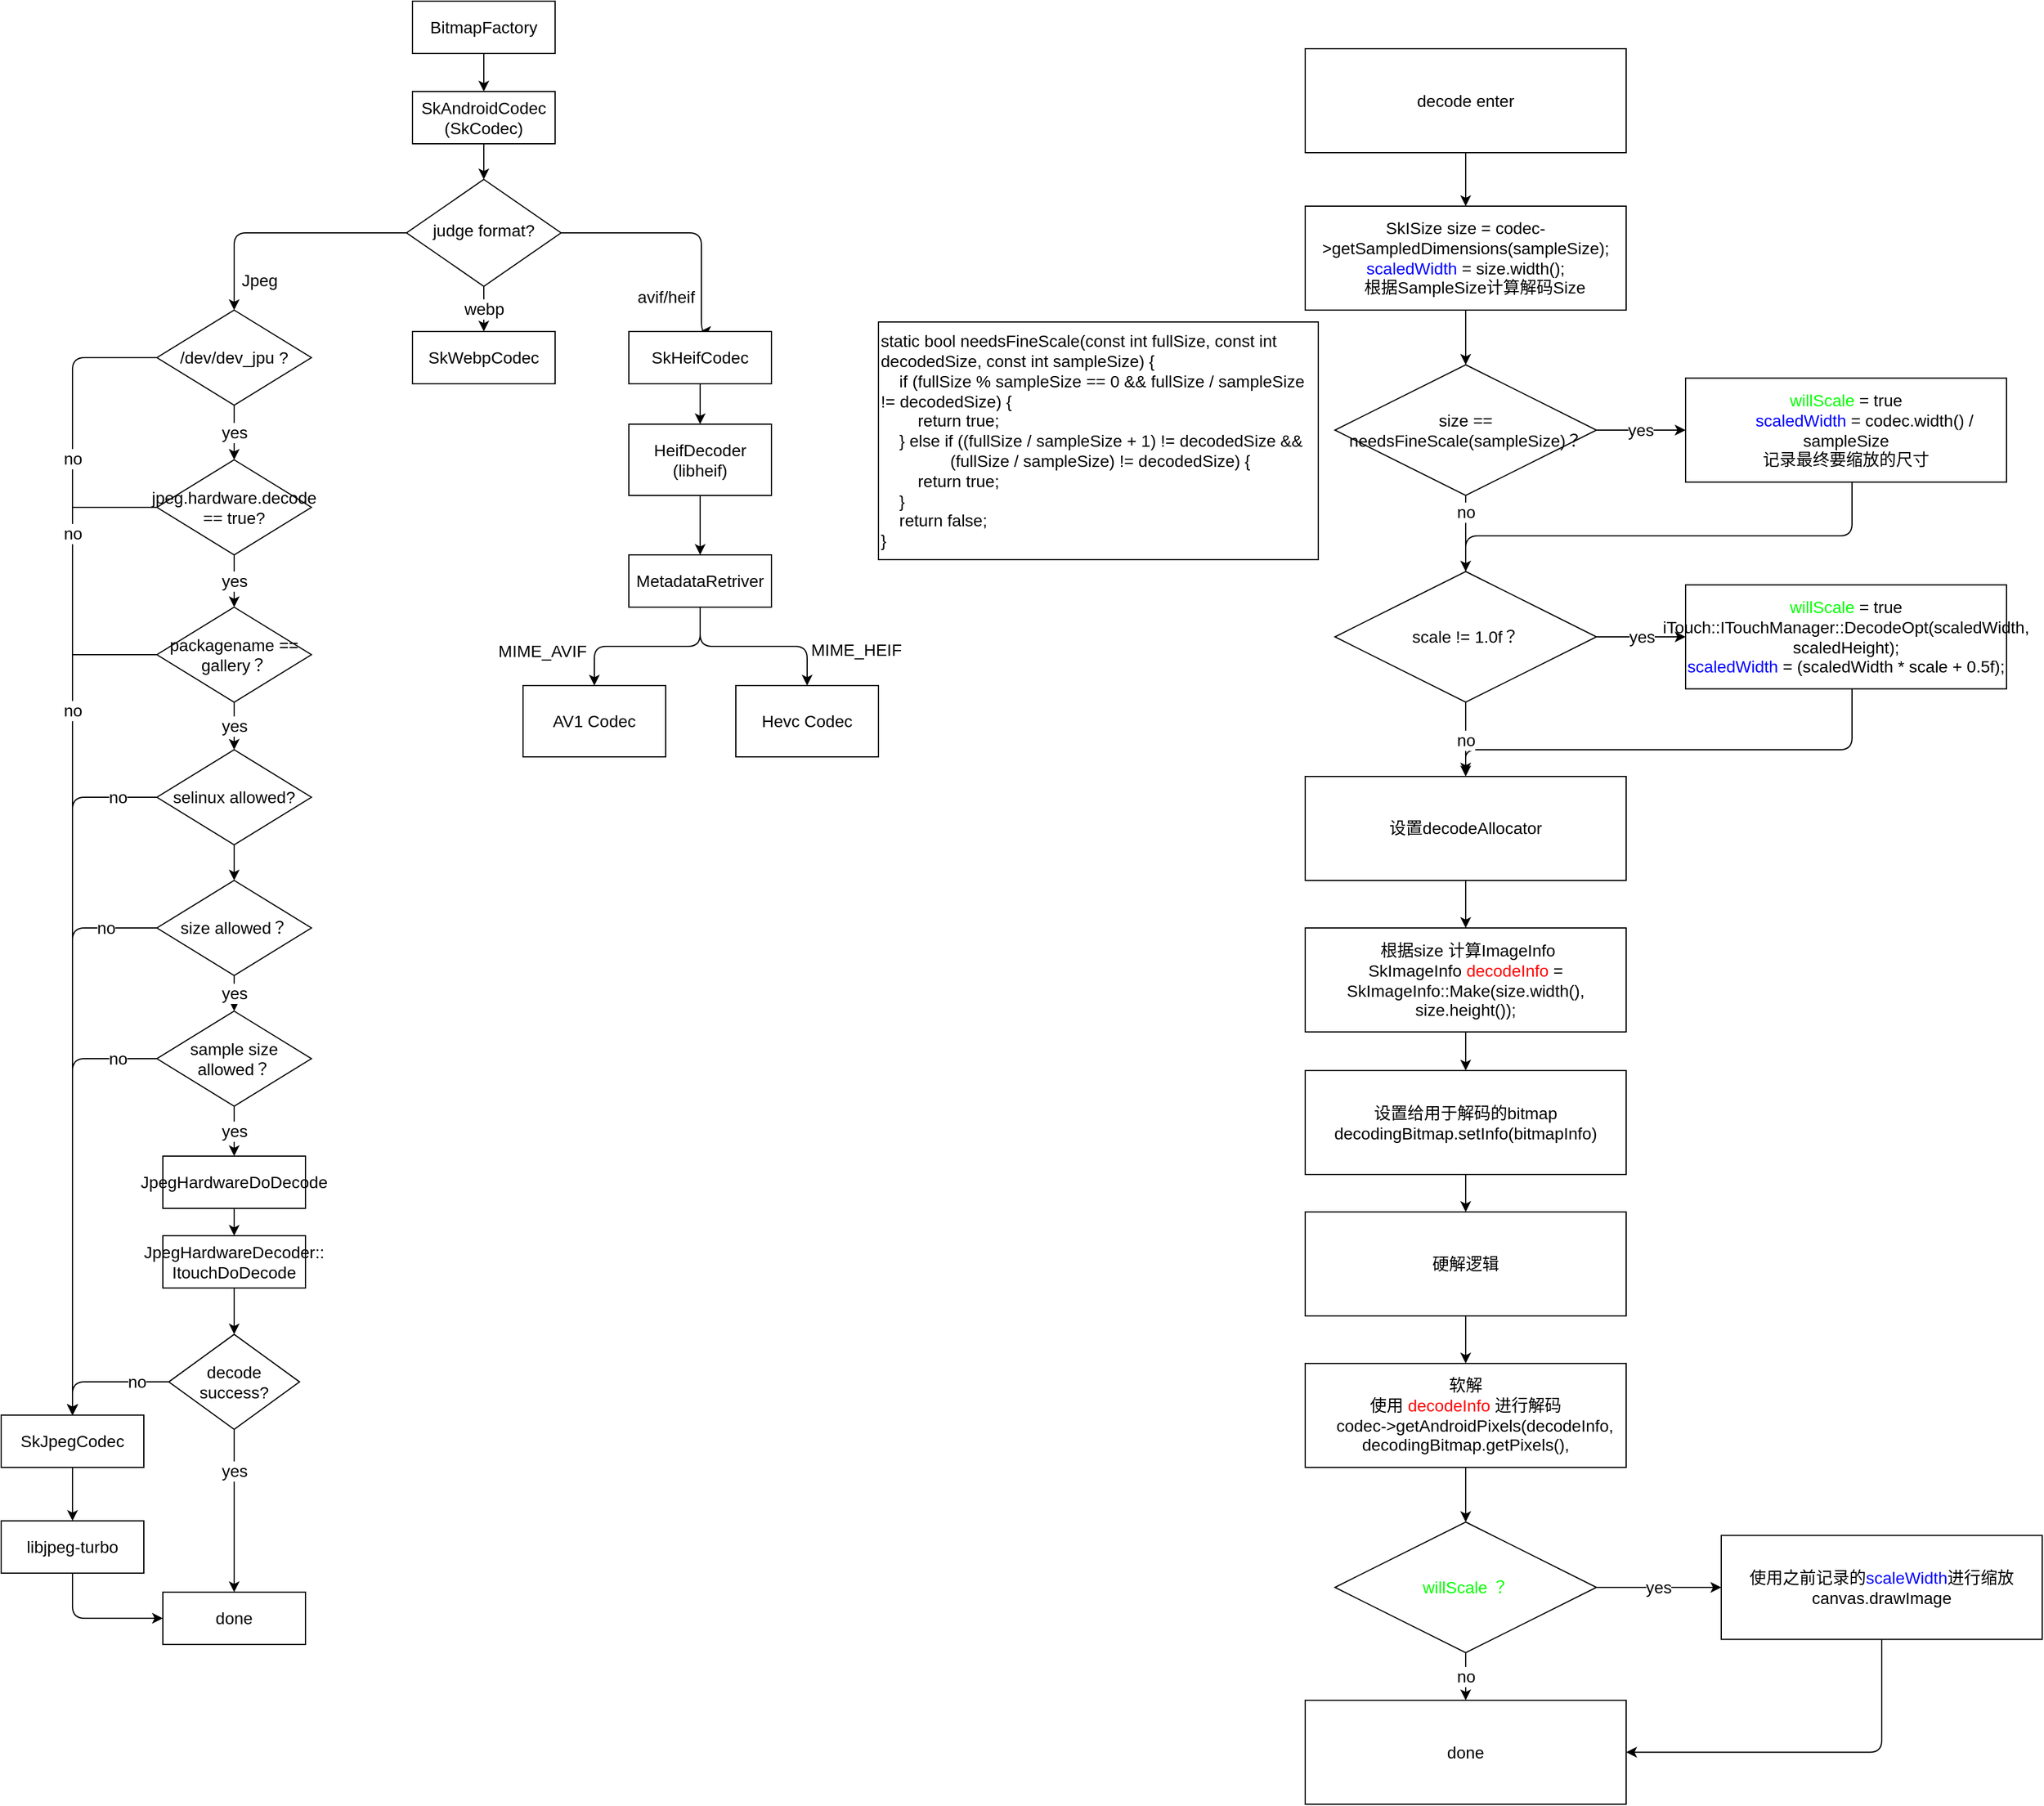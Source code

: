 <mxfile version="17.3.0" type="github" pages="3">
  <diagram id="500orS-XTbBu4sYQltuu" name="skia">
    <mxGraphModel dx="868" dy="484" grid="1" gridSize="10" guides="1" tooltips="1" connect="1" arrows="1" fold="1" page="1" pageScale="1" pageWidth="827" pageHeight="1169" math="0" shadow="0">
      <root>
        <mxCell id="0" />
        <mxCell id="1" parent="0" />
        <mxCell id="MJ2qZwMiihnjcdFoMeks-1" style="edgeStyle=orthogonalEdgeStyle;rounded=0;orthogonalLoop=1;jettySize=auto;html=1;entryX=0.5;entryY=0;entryDx=0;entryDy=0;fontSize=14;" parent="1" source="MJ2qZwMiihnjcdFoMeks-2" target="MJ2qZwMiihnjcdFoMeks-8" edge="1">
          <mxGeometry relative="1" as="geometry" />
        </mxCell>
        <mxCell id="MJ2qZwMiihnjcdFoMeks-2" value="SkAndroidCodec&lt;br&gt;(SkCodec)" style="rounded=0;whiteSpace=wrap;html=1;fontSize=14;glass=0;strokeWidth=1;shadow=0;" parent="1" vertex="1">
          <mxGeometry x="358" y="126" width="120" height="44" as="geometry" />
        </mxCell>
        <mxCell id="MJ2qZwMiihnjcdFoMeks-5" style="edgeStyle=orthogonalEdgeStyle;curved=0;rounded=1;sketch=0;orthogonalLoop=1;jettySize=auto;html=1;fontSize=14;" parent="1" source="MJ2qZwMiihnjcdFoMeks-8" target="MJ2qZwMiihnjcdFoMeks-15" edge="1">
          <mxGeometry relative="1" as="geometry" />
        </mxCell>
        <mxCell id="MJ2qZwMiihnjcdFoMeks-6" value="Jpeg" style="edgeLabel;html=1;align=center;verticalAlign=middle;resizable=0;points=[];fontSize=14;" parent="MJ2qZwMiihnjcdFoMeks-5" vertex="1" connectable="0">
          <mxGeometry x="-0.12" y="2" relative="1" as="geometry">
            <mxPoint x="-32" y="38" as="offset" />
          </mxGeometry>
        </mxCell>
        <mxCell id="MJ2qZwMiihnjcdFoMeks-7" value="webp" style="edgeStyle=orthogonalEdgeStyle;curved=0;rounded=1;sketch=0;orthogonalLoop=1;jettySize=auto;html=1;fontSize=14;" parent="1" source="MJ2qZwMiihnjcdFoMeks-8" target="MJ2qZwMiihnjcdFoMeks-11" edge="1">
          <mxGeometry relative="1" as="geometry" />
        </mxCell>
        <mxCell id="Aa1SYWjQIrs8PlUR-I1k-2" style="edgeStyle=orthogonalEdgeStyle;rounded=1;orthogonalLoop=1;jettySize=auto;html=1;fontSize=14;exitX=1;exitY=0.5;exitDx=0;exitDy=0;entryX=0.5;entryY=0;entryDx=0;entryDy=0;" parent="1" source="MJ2qZwMiihnjcdFoMeks-8" target="Aa1SYWjQIrs8PlUR-I1k-1" edge="1">
          <mxGeometry relative="1" as="geometry">
            <mxPoint x="463" y="236" as="sourcePoint" />
            <Array as="points">
              <mxPoint x="601" y="245" />
            </Array>
          </mxGeometry>
        </mxCell>
        <mxCell id="Aa1SYWjQIrs8PlUR-I1k-3" value="avif/heif" style="edgeLabel;html=1;align=center;verticalAlign=middle;resizable=0;points=[];fontSize=14;" parent="Aa1SYWjQIrs8PlUR-I1k-2" vertex="1" connectable="0">
          <mxGeometry x="0.306" y="-5" relative="1" as="geometry">
            <mxPoint x="-25" y="40" as="offset" />
          </mxGeometry>
        </mxCell>
        <mxCell id="MJ2qZwMiihnjcdFoMeks-8" value="judge format?" style="rhombus;whiteSpace=wrap;html=1;shadow=0;fontFamily=Helvetica;fontSize=14;align=center;strokeWidth=1;spacing=6;spacingTop=-4;rounded=0;" parent="1" vertex="1">
          <mxGeometry x="353" y="200" width="130" height="90" as="geometry" />
        </mxCell>
        <mxCell id="MJ2qZwMiihnjcdFoMeks-11" value="SkWebpCodec" style="rounded=0;whiteSpace=wrap;html=1;fontSize=14;glass=0;strokeWidth=1;shadow=0;" parent="1" vertex="1">
          <mxGeometry x="358" y="328" width="120" height="44" as="geometry" />
        </mxCell>
        <mxCell id="MJ2qZwMiihnjcdFoMeks-13" value="yes" style="edgeStyle=orthogonalEdgeStyle;curved=0;rounded=1;sketch=0;orthogonalLoop=1;jettySize=auto;html=1;fontSize=14;entryX=0.5;entryY=0;entryDx=0;entryDy=0;" parent="1" source="MJ2qZwMiihnjcdFoMeks-15" target="R-MHD2BmySgL1vxm9D8J-2" edge="1">
          <mxGeometry relative="1" as="geometry" />
        </mxCell>
        <mxCell id="MJ2qZwMiihnjcdFoMeks-14" value="no" style="edgeStyle=orthogonalEdgeStyle;rounded=1;orthogonalLoop=1;jettySize=auto;html=1;exitX=0;exitY=0.5;exitDx=0;exitDy=0;fontSize=14;" parent="1" source="MJ2qZwMiihnjcdFoMeks-15" target="MJ2qZwMiihnjcdFoMeks-23" edge="1">
          <mxGeometry x="-0.675" relative="1" as="geometry">
            <mxPoint as="offset" />
          </mxGeometry>
        </mxCell>
        <mxCell id="MJ2qZwMiihnjcdFoMeks-15" value="/dev/dev_jpu ?" style="rhombus;whiteSpace=wrap;html=1;rounded=0;sketch=0;fontSize=14;" parent="1" vertex="1">
          <mxGeometry x="143" y="310" width="130" height="80" as="geometry" />
        </mxCell>
        <mxCell id="MJ2qZwMiihnjcdFoMeks-16" value="yes" style="edgeStyle=orthogonalEdgeStyle;curved=0;rounded=1;sketch=0;orthogonalLoop=1;jettySize=auto;html=1;entryX=0.5;entryY=0;entryDx=0;entryDy=0;fontSize=14;startArrow=none;" parent="1" source="R-MHD2BmySgL1vxm9D8J-2" target="R-MHD2BmySgL1vxm9D8J-6" edge="1">
          <mxGeometry relative="1" as="geometry" />
        </mxCell>
        <mxCell id="R-MHD2BmySgL1vxm9D8J-11" style="edgeStyle=orthogonalEdgeStyle;rounded=0;orthogonalLoop=1;jettySize=auto;html=1;fontSize=14;" edge="1" parent="1" source="MJ2qZwMiihnjcdFoMeks-17" target="R-MHD2BmySgL1vxm9D8J-10">
          <mxGeometry relative="1" as="geometry" />
        </mxCell>
        <mxCell id="MJ2qZwMiihnjcdFoMeks-17" value="JpegHardwareDoDecode" style="rounded=0;whiteSpace=wrap;html=1;fontSize=14;glass=0;strokeWidth=1;shadow=0;" parent="1" vertex="1">
          <mxGeometry x="148" y="1022.04" width="120" height="44" as="geometry" />
        </mxCell>
        <mxCell id="MJ2qZwMiihnjcdFoMeks-18" value="no" style="edgeStyle=orthogonalEdgeStyle;curved=0;rounded=1;sketch=0;orthogonalLoop=1;jettySize=auto;html=1;entryX=0.5;entryY=0;entryDx=0;entryDy=0;fontSize=14;" parent="1" source="MJ2qZwMiihnjcdFoMeks-21" target="MJ2qZwMiihnjcdFoMeks-23" edge="1">
          <mxGeometry x="-0.492" relative="1" as="geometry">
            <mxPoint as="offset" />
          </mxGeometry>
        </mxCell>
        <mxCell id="MJ2qZwMiihnjcdFoMeks-19" style="edgeStyle=orthogonalEdgeStyle;curved=0;rounded=1;sketch=0;orthogonalLoop=1;jettySize=auto;html=1;entryX=0.5;entryY=0;entryDx=0;entryDy=0;fontSize=14;" parent="1" source="MJ2qZwMiihnjcdFoMeks-21" target="MJ2qZwMiihnjcdFoMeks-24" edge="1">
          <mxGeometry relative="1" as="geometry">
            <Array as="points">
              <mxPoint x="192" y="1232.04" />
              <mxPoint x="192" y="1232.04" />
            </Array>
          </mxGeometry>
        </mxCell>
        <mxCell id="MJ2qZwMiihnjcdFoMeks-20" value="yes" style="edgeLabel;html=1;align=center;verticalAlign=middle;resizable=0;points=[];fontSize=14;" parent="MJ2qZwMiihnjcdFoMeks-19" vertex="1" connectable="0">
          <mxGeometry x="-0.827" y="-1" relative="1" as="geometry">
            <mxPoint x="1" y="23" as="offset" />
          </mxGeometry>
        </mxCell>
        <mxCell id="MJ2qZwMiihnjcdFoMeks-21" value="decode success?" style="rhombus;whiteSpace=wrap;html=1;rounded=0;sketch=0;fontSize=14;" parent="1" vertex="1">
          <mxGeometry x="153" y="1172.04" width="110" height="80" as="geometry" />
        </mxCell>
        <mxCell id="MJ2qZwMiihnjcdFoMeks-22" style="edgeStyle=orthogonalEdgeStyle;rounded=1;orthogonalLoop=1;jettySize=auto;html=1;fontSize=14;exitX=0.5;exitY=1;exitDx=0;exitDy=0;" parent="1" source="MJ2qZwMiihnjcdFoMeks-23" target="R-MHD2BmySgL1vxm9D8J-13" edge="1">
          <mxGeometry relative="1" as="geometry" />
        </mxCell>
        <mxCell id="MJ2qZwMiihnjcdFoMeks-23" value="SkJpegCodec" style="rounded=0;whiteSpace=wrap;html=1;fontSize=14;glass=0;strokeWidth=1;shadow=0;" parent="1" vertex="1">
          <mxGeometry x="12" y="1240.04" width="120" height="44" as="geometry" />
        </mxCell>
        <mxCell id="MJ2qZwMiihnjcdFoMeks-24" value="done" style="rounded=0;whiteSpace=wrap;html=1;fontSize=14;glass=0;strokeWidth=1;shadow=0;" parent="1" vertex="1">
          <mxGeometry x="148" y="1389.04" width="120" height="44" as="geometry" />
        </mxCell>
        <mxCell id="PBzpi2QiT0-hBkKqJuno-2" style="edgeStyle=orthogonalEdgeStyle;rounded=0;orthogonalLoop=1;jettySize=auto;html=1;entryX=0.5;entryY=0;entryDx=0;entryDy=0;fontSize=14;" parent="1" source="PBzpi2QiT0-hBkKqJuno-1" target="MJ2qZwMiihnjcdFoMeks-2" edge="1">
          <mxGeometry relative="1" as="geometry" />
        </mxCell>
        <mxCell id="PBzpi2QiT0-hBkKqJuno-1" value="BitmapFactory" style="rounded=0;whiteSpace=wrap;html=1;fontSize=14;glass=0;strokeWidth=1;shadow=0;" parent="1" vertex="1">
          <mxGeometry x="358" y="50" width="120" height="44" as="geometry" />
        </mxCell>
        <mxCell id="I4JQez4P7GIW5LG1t6vE-2" value="" style="edgeStyle=orthogonalEdgeStyle;rounded=1;orthogonalLoop=1;jettySize=auto;html=1;fontSize=14;" parent="1" source="Aa1SYWjQIrs8PlUR-I1k-1" target="I4JQez4P7GIW5LG1t6vE-1" edge="1">
          <mxGeometry relative="1" as="geometry" />
        </mxCell>
        <mxCell id="Aa1SYWjQIrs8PlUR-I1k-1" value="SkHeifCodec" style="rounded=0;whiteSpace=wrap;html=1;fontSize=14;glass=0;strokeWidth=1;shadow=0;" parent="1" vertex="1">
          <mxGeometry x="540" y="328" width="120" height="44" as="geometry" />
        </mxCell>
        <mxCell id="I4JQez4P7GIW5LG1t6vE-4" value="" style="edgeStyle=orthogonalEdgeStyle;rounded=1;orthogonalLoop=1;jettySize=auto;html=1;fontSize=14;" parent="1" source="I4JQez4P7GIW5LG1t6vE-1" target="I4JQez4P7GIW5LG1t6vE-3" edge="1">
          <mxGeometry relative="1" as="geometry" />
        </mxCell>
        <mxCell id="I4JQez4P7GIW5LG1t6vE-1" value="HeifDecoder&lt;br&gt;(libheif)" style="whiteSpace=wrap;html=1;fontSize=14;rounded=0;glass=0;strokeWidth=1;shadow=0;" parent="1" vertex="1">
          <mxGeometry x="540" y="406" width="120" height="60" as="geometry" />
        </mxCell>
        <mxCell id="I4JQez4P7GIW5LG1t6vE-6" value="" style="edgeStyle=orthogonalEdgeStyle;rounded=1;orthogonalLoop=1;jettySize=auto;html=1;fontSize=14;" parent="1" source="I4JQez4P7GIW5LG1t6vE-3" target="I4JQez4P7GIW5LG1t6vE-5" edge="1">
          <mxGeometry relative="1" as="geometry" />
        </mxCell>
        <mxCell id="I4JQez4P7GIW5LG1t6vE-9" value="MIME_AVIF" style="edgeLabel;html=1;align=center;verticalAlign=middle;resizable=0;points=[];fontSize=14;" parent="I4JQez4P7GIW5LG1t6vE-6" vertex="1" connectable="0">
          <mxGeometry x="0.441" y="8" relative="1" as="geometry">
            <mxPoint x="-55" y="-4" as="offset" />
          </mxGeometry>
        </mxCell>
        <mxCell id="I4JQez4P7GIW5LG1t6vE-8" style="edgeStyle=orthogonalEdgeStyle;rounded=1;orthogonalLoop=1;jettySize=auto;html=1;fontSize=14;" parent="1" source="I4JQez4P7GIW5LG1t6vE-3" target="I4JQez4P7GIW5LG1t6vE-7" edge="1">
          <mxGeometry relative="1" as="geometry" />
        </mxCell>
        <mxCell id="I4JQez4P7GIW5LG1t6vE-10" value="MIME_HEIF" style="edgeLabel;html=1;align=center;verticalAlign=middle;resizable=0;points=[];fontSize=14;" parent="I4JQez4P7GIW5LG1t6vE-8" vertex="1" connectable="0">
          <mxGeometry x="0.369" y="-3" relative="1" as="geometry">
            <mxPoint x="57" as="offset" />
          </mxGeometry>
        </mxCell>
        <mxCell id="I4JQez4P7GIW5LG1t6vE-3" value="MetadataRetriver" style="whiteSpace=wrap;html=1;fontSize=14;rounded=0;glass=0;strokeWidth=1;shadow=0;" parent="1" vertex="1">
          <mxGeometry x="540" y="516" width="120" height="44" as="geometry" />
        </mxCell>
        <mxCell id="I4JQez4P7GIW5LG1t6vE-5" value="AV1 Codec" style="whiteSpace=wrap;html=1;fontSize=14;rounded=0;glass=0;strokeWidth=1;shadow=0;" parent="1" vertex="1">
          <mxGeometry x="451" y="626" width="120" height="60" as="geometry" />
        </mxCell>
        <mxCell id="I4JQez4P7GIW5LG1t6vE-7" value="Hevc Codec" style="whiteSpace=wrap;html=1;fontSize=14;rounded=0;glass=0;strokeWidth=1;shadow=0;" parent="1" vertex="1">
          <mxGeometry x="630" y="626" width="120" height="60" as="geometry" />
        </mxCell>
        <mxCell id="R-MHD2BmySgL1vxm9D8J-5" value="no" style="edgeStyle=orthogonalEdgeStyle;rounded=0;orthogonalLoop=1;jettySize=auto;html=1;entryX=0.5;entryY=0;entryDx=0;entryDy=0;exitX=0;exitY=0.5;exitDx=0;exitDy=0;fontSize=14;" edge="1" parent="1" source="R-MHD2BmySgL1vxm9D8J-2" target="MJ2qZwMiihnjcdFoMeks-23">
          <mxGeometry x="-0.777" relative="1" as="geometry">
            <Array as="points">
              <mxPoint x="72" y="476" />
            </Array>
            <mxPoint as="offset" />
          </mxGeometry>
        </mxCell>
        <mxCell id="R-MHD2BmySgL1vxm9D8J-2" value="jpeg.hardware.decode == true?" style="rhombus;whiteSpace=wrap;html=1;rounded=0;sketch=0;fontSize=14;" vertex="1" parent="1">
          <mxGeometry x="143" y="436" width="130" height="80" as="geometry" />
        </mxCell>
        <mxCell id="R-MHD2BmySgL1vxm9D8J-7" value="no" style="edgeStyle=orthogonalEdgeStyle;rounded=0;orthogonalLoop=1;jettySize=auto;html=1;fontSize=14;" edge="1" parent="1" source="R-MHD2BmySgL1vxm9D8J-6" target="MJ2qZwMiihnjcdFoMeks-23">
          <mxGeometry x="-0.67" relative="1" as="geometry">
            <mxPoint as="offset" />
          </mxGeometry>
        </mxCell>
        <mxCell id="R-MHD2BmySgL1vxm9D8J-8" value="yes" style="edgeStyle=orthogonalEdgeStyle;rounded=0;orthogonalLoop=1;jettySize=auto;html=1;fontSize=14;entryX=0.5;entryY=0;entryDx=0;entryDy=0;" edge="1" parent="1" source="R-MHD2BmySgL1vxm9D8J-6" target="R-MHD2BmySgL1vxm9D8J-15">
          <mxGeometry relative="1" as="geometry">
            <mxPoint x="208" y="700" as="targetPoint" />
          </mxGeometry>
        </mxCell>
        <mxCell id="R-MHD2BmySgL1vxm9D8J-6" value="packagename == gallery？" style="rhombus;whiteSpace=wrap;html=1;rounded=0;sketch=0;fontSize=14;" vertex="1" parent="1">
          <mxGeometry x="143" y="560" width="130" height="80" as="geometry" />
        </mxCell>
        <mxCell id="R-MHD2BmySgL1vxm9D8J-12" style="edgeStyle=orthogonalEdgeStyle;rounded=0;orthogonalLoop=1;jettySize=auto;html=1;fontSize=14;" edge="1" parent="1" source="R-MHD2BmySgL1vxm9D8J-10" target="MJ2qZwMiihnjcdFoMeks-21">
          <mxGeometry relative="1" as="geometry" />
        </mxCell>
        <mxCell id="R-MHD2BmySgL1vxm9D8J-10" value="JpegHardwareDecoder::&lt;br&gt;ItouchDoDecode" style="rounded=0;whiteSpace=wrap;html=1;fontSize=14;glass=0;strokeWidth=1;shadow=0;" vertex="1" parent="1">
          <mxGeometry x="148" y="1089.04" width="120" height="44" as="geometry" />
        </mxCell>
        <mxCell id="R-MHD2BmySgL1vxm9D8J-14" style="edgeStyle=orthogonalEdgeStyle;rounded=1;orthogonalLoop=1;jettySize=auto;html=1;entryX=0;entryY=0.5;entryDx=0;entryDy=0;fontSize=14;exitX=0.5;exitY=1;exitDx=0;exitDy=0;" edge="1" parent="1" source="R-MHD2BmySgL1vxm9D8J-13" target="MJ2qZwMiihnjcdFoMeks-24">
          <mxGeometry relative="1" as="geometry" />
        </mxCell>
        <mxCell id="R-MHD2BmySgL1vxm9D8J-13" value="libjpeg-turbo" style="rounded=0;whiteSpace=wrap;html=1;fontSize=14;glass=0;strokeWidth=1;shadow=0;" vertex="1" parent="1">
          <mxGeometry x="12" y="1329.04" width="120" height="44" as="geometry" />
        </mxCell>
        <mxCell id="R-MHD2BmySgL1vxm9D8J-17" value="yes" style="edgeStyle=orthogonalEdgeStyle;rounded=1;orthogonalLoop=1;jettySize=auto;html=1;entryX=0.5;entryY=0;entryDx=0;entryDy=0;fontSize=14;exitX=0.5;exitY=1;exitDx=0;exitDy=0;" edge="1" parent="1" source="R-MHD2BmySgL1vxm9D8J-21" target="MJ2qZwMiihnjcdFoMeks-17">
          <mxGeometry relative="1" as="geometry">
            <mxPoint x="207.941" y="990.004" as="sourcePoint" />
          </mxGeometry>
        </mxCell>
        <mxCell id="R-MHD2BmySgL1vxm9D8J-18" value="no" style="edgeStyle=orthogonalEdgeStyle;rounded=1;orthogonalLoop=1;jettySize=auto;html=1;fontSize=14;" edge="1" parent="1" source="R-MHD2BmySgL1vxm9D8J-15" target="MJ2qZwMiihnjcdFoMeks-23">
          <mxGeometry x="-0.888" relative="1" as="geometry">
            <mxPoint as="offset" />
          </mxGeometry>
        </mxCell>
        <mxCell id="R-MHD2BmySgL1vxm9D8J-20" style="edgeStyle=orthogonalEdgeStyle;rounded=1;orthogonalLoop=1;jettySize=auto;html=1;fontSize=14;" edge="1" parent="1" source="R-MHD2BmySgL1vxm9D8J-15" target="R-MHD2BmySgL1vxm9D8J-19">
          <mxGeometry relative="1" as="geometry" />
        </mxCell>
        <mxCell id="R-MHD2BmySgL1vxm9D8J-15" value="selinux allowed?" style="rhombus;whiteSpace=wrap;html=1;rounded=0;sketch=0;fontSize=14;" vertex="1" parent="1">
          <mxGeometry x="143" y="680" width="130" height="80" as="geometry" />
        </mxCell>
        <mxCell id="R-MHD2BmySgL1vxm9D8J-22" value="yes" style="edgeStyle=orthogonalEdgeStyle;rounded=1;orthogonalLoop=1;jettySize=auto;html=1;fontSize=14;" edge="1" parent="1" source="R-MHD2BmySgL1vxm9D8J-19" target="R-MHD2BmySgL1vxm9D8J-21">
          <mxGeometry relative="1" as="geometry" />
        </mxCell>
        <mxCell id="R-MHD2BmySgL1vxm9D8J-23" value="no" style="edgeStyle=orthogonalEdgeStyle;rounded=1;orthogonalLoop=1;jettySize=auto;html=1;entryX=0.5;entryY=0;entryDx=0;entryDy=0;fontSize=14;" edge="1" parent="1" source="R-MHD2BmySgL1vxm9D8J-19" target="MJ2qZwMiihnjcdFoMeks-23">
          <mxGeometry x="-0.821" relative="1" as="geometry">
            <mxPoint as="offset" />
          </mxGeometry>
        </mxCell>
        <mxCell id="R-MHD2BmySgL1vxm9D8J-19" value="size allowed？" style="rhombus;whiteSpace=wrap;html=1;rounded=0;sketch=0;fontSize=14;" vertex="1" parent="1">
          <mxGeometry x="143" y="790" width="130" height="80" as="geometry" />
        </mxCell>
        <mxCell id="R-MHD2BmySgL1vxm9D8J-24" value="no" style="edgeStyle=orthogonalEdgeStyle;rounded=1;orthogonalLoop=1;jettySize=auto;html=1;entryX=0.5;entryY=0;entryDx=0;entryDy=0;fontSize=14;" edge="1" parent="1" source="R-MHD2BmySgL1vxm9D8J-21" target="MJ2qZwMiihnjcdFoMeks-23">
          <mxGeometry x="-0.822" relative="1" as="geometry">
            <mxPoint as="offset" />
          </mxGeometry>
        </mxCell>
        <mxCell id="R-MHD2BmySgL1vxm9D8J-21" value="sample size allowed？" style="rhombus;whiteSpace=wrap;html=1;rounded=0;sketch=0;fontSize=14;" vertex="1" parent="1">
          <mxGeometry x="143" y="900" width="130" height="80" as="geometry" />
        </mxCell>
        <mxCell id="R-MHD2BmySgL1vxm9D8J-27" value="" style="edgeStyle=orthogonalEdgeStyle;rounded=1;orthogonalLoop=1;jettySize=auto;html=1;fontSize=14;entryX=0.5;entryY=0;entryDx=0;entryDy=0;" edge="1" parent="1" source="R-MHD2BmySgL1vxm9D8J-25" target="R-MHD2BmySgL1vxm9D8J-29">
          <mxGeometry relative="1" as="geometry">
            <mxPoint x="1244" y="383.75" as="targetPoint" />
          </mxGeometry>
        </mxCell>
        <mxCell id="R-MHD2BmySgL1vxm9D8J-25" value="SkISize size = codec-&amp;gt;getSampledDimensions(sampleSize);&lt;br&gt;&lt;font color=&quot;#0000ff&quot;&gt;scaledWidth &lt;/font&gt;= size.width();&lt;br&gt;&lt;div&gt;&amp;nbsp; &amp;nbsp; 根据SampleSize计算解码Size&lt;/div&gt;" style="whiteSpace=wrap;html=1;fontSize=14;rounded=0;glass=0;strokeWidth=1;shadow=0;" vertex="1" parent="1">
          <mxGeometry x="1109" y="222.5" width="270" height="87.5" as="geometry" />
        </mxCell>
        <mxCell id="R-MHD2BmySgL1vxm9D8J-33" style="edgeStyle=orthogonalEdgeStyle;rounded=1;orthogonalLoop=1;jettySize=auto;html=1;entryX=0.5;entryY=0;entryDx=0;entryDy=0;fontSize=14;" edge="1" parent="1" source="R-MHD2BmySgL1vxm9D8J-28" target="R-MHD2BmySgL1vxm9D8J-34">
          <mxGeometry relative="1" as="geometry">
            <Array as="points">
              <mxPoint x="1569" y="500" />
              <mxPoint x="1244" y="500" />
            </Array>
          </mxGeometry>
        </mxCell>
        <mxCell id="R-MHD2BmySgL1vxm9D8J-28" value="&lt;font color=&quot;#00ff00&quot;&gt;willScale&lt;/font&gt; = true&lt;br&gt;&lt;div&gt;&amp;nbsp; &amp;nbsp; &amp;nbsp; &amp;nbsp; &lt;font color=&quot;#0000ff&quot;&gt;scaledWidth&lt;/font&gt; = codec.width() / sampleSize&lt;/div&gt;&lt;div&gt;记录最终要缩放的尺寸&lt;/div&gt;" style="whiteSpace=wrap;html=1;fontSize=14;rounded=0;glass=0;strokeWidth=1;shadow=0;" vertex="1" parent="1">
          <mxGeometry x="1429" y="367.25" width="270" height="87.5" as="geometry" />
        </mxCell>
        <mxCell id="R-MHD2BmySgL1vxm9D8J-30" value="yes" style="edgeStyle=orthogonalEdgeStyle;rounded=1;orthogonalLoop=1;jettySize=auto;html=1;fontSize=14;" edge="1" parent="1" source="R-MHD2BmySgL1vxm9D8J-29" target="R-MHD2BmySgL1vxm9D8J-28">
          <mxGeometry relative="1" as="geometry" />
        </mxCell>
        <mxCell id="R-MHD2BmySgL1vxm9D8J-32" value="yes" style="edgeStyle=orthogonalEdgeStyle;rounded=1;orthogonalLoop=1;jettySize=auto;html=1;entryX=0;entryY=0.5;entryDx=0;entryDy=0;fontSize=14;startArrow=none;" edge="1" parent="1" source="R-MHD2BmySgL1vxm9D8J-34" target="R-MHD2BmySgL1vxm9D8J-31">
          <mxGeometry relative="1" as="geometry" />
        </mxCell>
        <mxCell id="R-MHD2BmySgL1vxm9D8J-29" value="size == needsFineScale(sampleSize)？" style="rhombus;whiteSpace=wrap;html=1;fontSize=14;" vertex="1" parent="1">
          <mxGeometry x="1134" y="356" width="220" height="110" as="geometry" />
        </mxCell>
        <mxCell id="R-MHD2BmySgL1vxm9D8J-38" style="edgeStyle=orthogonalEdgeStyle;rounded=1;orthogonalLoop=1;jettySize=auto;html=1;fontSize=14;" edge="1" parent="1" source="R-MHD2BmySgL1vxm9D8J-31">
          <mxGeometry relative="1" as="geometry">
            <mxPoint x="1244" y="700" as="targetPoint" />
            <Array as="points">
              <mxPoint x="1569" y="680" />
              <mxPoint x="1244" y="680" />
            </Array>
          </mxGeometry>
        </mxCell>
        <mxCell id="R-MHD2BmySgL1vxm9D8J-31" value="&lt;font color=&quot;#00ff00&quot;&gt;willScale&lt;/font&gt;&amp;nbsp;= true&lt;br&gt;iTouch::ITouchManager::DecodeOpt(scaledWidth, scaledHeight);&lt;br&gt;&lt;font color=&quot;#0000ff&quot;&gt;scaledWidth&lt;/font&gt; = (scaledWidth * scale + 0.5f);" style="whiteSpace=wrap;html=1;fontSize=14;rounded=0;glass=0;strokeWidth=1;shadow=0;" vertex="1" parent="1">
          <mxGeometry x="1429" y="541.25" width="270" height="87.5" as="geometry" />
        </mxCell>
        <mxCell id="R-MHD2BmySgL1vxm9D8J-37" value="no" style="edgeStyle=orthogonalEdgeStyle;rounded=1;orthogonalLoop=1;jettySize=auto;html=1;entryX=0.5;entryY=0;entryDx=0;entryDy=0;fontSize=14;" edge="1" parent="1" source="R-MHD2BmySgL1vxm9D8J-34" target="R-MHD2BmySgL1vxm9D8J-36">
          <mxGeometry relative="1" as="geometry" />
        </mxCell>
        <mxCell id="R-MHD2BmySgL1vxm9D8J-34" value="scale != 1.0f？" style="rhombus;whiteSpace=wrap;html=1;fontSize=14;" vertex="1" parent="1">
          <mxGeometry x="1134" y="530" width="220" height="110" as="geometry" />
        </mxCell>
        <mxCell id="R-MHD2BmySgL1vxm9D8J-35" value="no" style="edgeStyle=orthogonalEdgeStyle;rounded=1;orthogonalLoop=1;jettySize=auto;html=1;entryX=0.5;entryY=0;entryDx=0;entryDy=0;fontSize=14;endArrow=none;" edge="1" parent="1" source="R-MHD2BmySgL1vxm9D8J-29" target="R-MHD2BmySgL1vxm9D8J-34">
          <mxGeometry x="-0.562" relative="1" as="geometry">
            <mxPoint x="1244" y="466" as="sourcePoint" />
            <mxPoint x="1240" y="702.5" as="targetPoint" />
            <Array as="points">
              <mxPoint x="1244" y="480" />
              <mxPoint x="1244" y="480" />
            </Array>
            <mxPoint as="offset" />
          </mxGeometry>
        </mxCell>
        <mxCell id="R-MHD2BmySgL1vxm9D8J-41" style="edgeStyle=orthogonalEdgeStyle;rounded=1;orthogonalLoop=1;jettySize=auto;html=1;entryX=0.5;entryY=0;entryDx=0;entryDy=0;fontSize=14;" edge="1" parent="1" source="R-MHD2BmySgL1vxm9D8J-36" target="R-MHD2BmySgL1vxm9D8J-39">
          <mxGeometry relative="1" as="geometry" />
        </mxCell>
        <mxCell id="R-MHD2BmySgL1vxm9D8J-36" value="设置decodeAllocator" style="whiteSpace=wrap;html=1;fontSize=14;rounded=0;glass=0;strokeWidth=1;shadow=0;" vertex="1" parent="1">
          <mxGeometry x="1109" y="702.5" width="270" height="87.5" as="geometry" />
        </mxCell>
        <mxCell id="R-MHD2BmySgL1vxm9D8J-42" style="edgeStyle=orthogonalEdgeStyle;rounded=1;orthogonalLoop=1;jettySize=auto;html=1;fontSize=14;" edge="1" parent="1" source="R-MHD2BmySgL1vxm9D8J-39" target="R-MHD2BmySgL1vxm9D8J-40">
          <mxGeometry relative="1" as="geometry" />
        </mxCell>
        <mxCell id="R-MHD2BmySgL1vxm9D8J-39" value="&lt;div&gt;&amp;nbsp;根据size 计算ImageInfo&lt;/div&gt;&lt;div&gt;SkImageInfo &lt;font color=&quot;#ff0000&quot;&gt;decodeInfo &lt;/font&gt;= SkImageInfo::Make(size.width(), size.height()&lt;span&gt;);&lt;/span&gt;&lt;/div&gt;" style="whiteSpace=wrap;html=1;fontSize=14;rounded=0;glass=0;strokeWidth=1;shadow=0;" vertex="1" parent="1">
          <mxGeometry x="1109" y="830" width="270" height="87.5" as="geometry" />
        </mxCell>
        <mxCell id="R-MHD2BmySgL1vxm9D8J-44" style="edgeStyle=orthogonalEdgeStyle;rounded=1;orthogonalLoop=1;jettySize=auto;html=1;fontSize=14;" edge="1" parent="1" source="R-MHD2BmySgL1vxm9D8J-40" target="R-MHD2BmySgL1vxm9D8J-43">
          <mxGeometry relative="1" as="geometry" />
        </mxCell>
        <mxCell id="R-MHD2BmySgL1vxm9D8J-40" value="&lt;div&gt;设置给用于解码的bitmap&lt;/div&gt;&lt;div&gt;decodingBitmap.setInfo(bitmapInfo)&lt;br&gt;&lt;/div&gt;" style="whiteSpace=wrap;html=1;fontSize=14;rounded=0;glass=0;strokeWidth=1;shadow=0;" vertex="1" parent="1">
          <mxGeometry x="1109" y="950" width="270" height="87.5" as="geometry" />
        </mxCell>
        <mxCell id="R-MHD2BmySgL1vxm9D8J-46" style="edgeStyle=orthogonalEdgeStyle;rounded=1;orthogonalLoop=1;jettySize=auto;html=1;fontSize=14;" edge="1" parent="1" source="R-MHD2BmySgL1vxm9D8J-43" target="R-MHD2BmySgL1vxm9D8J-45">
          <mxGeometry relative="1" as="geometry" />
        </mxCell>
        <mxCell id="R-MHD2BmySgL1vxm9D8J-43" value="&lt;div&gt;硬解逻辑&lt;/div&gt;" style="whiteSpace=wrap;html=1;fontSize=14;rounded=0;glass=0;strokeWidth=1;shadow=0;" vertex="1" parent="1">
          <mxGeometry x="1109" y="1069.04" width="270" height="87.5" as="geometry" />
        </mxCell>
        <mxCell id="R-MHD2BmySgL1vxm9D8J-49" style="edgeStyle=orthogonalEdgeStyle;rounded=1;orthogonalLoop=1;jettySize=auto;html=1;fontSize=14;fontColor=#00FF00;" edge="1" parent="1" source="R-MHD2BmySgL1vxm9D8J-45" target="R-MHD2BmySgL1vxm9D8J-48">
          <mxGeometry relative="1" as="geometry" />
        </mxCell>
        <mxCell id="R-MHD2BmySgL1vxm9D8J-45" value="&lt;div&gt;软解&lt;/div&gt;&lt;div&gt;使用 &lt;font color=&quot;#ff0000&quot;&gt;decodeInfo &lt;/font&gt;进行解码&lt;/div&gt;&lt;div&gt;&lt;div&gt;&amp;nbsp; &amp;nbsp; codec-&amp;gt;getAndroidPixels(decodeInfo, decodingBitmap.getPixels(),&lt;/div&gt;&lt;/div&gt;" style="whiteSpace=wrap;html=1;fontSize=14;rounded=0;glass=0;strokeWidth=1;shadow=0;" vertex="1" parent="1">
          <mxGeometry x="1109" y="1196.54" width="270" height="87.5" as="geometry" />
        </mxCell>
        <mxCell id="R-MHD2BmySgL1vxm9D8J-53" style="edgeStyle=orthogonalEdgeStyle;rounded=1;orthogonalLoop=1;jettySize=auto;html=1;entryX=1;entryY=0.5;entryDx=0;entryDy=0;fontSize=14;fontColor=#000000;" edge="1" parent="1" source="R-MHD2BmySgL1vxm9D8J-47" target="R-MHD2BmySgL1vxm9D8J-51">
          <mxGeometry relative="1" as="geometry">
            <Array as="points">
              <mxPoint x="1594" y="1524" />
            </Array>
          </mxGeometry>
        </mxCell>
        <mxCell id="R-MHD2BmySgL1vxm9D8J-47" value="使用之前记录的&lt;font color=&quot;#0000ff&quot;&gt;scaleWidth&lt;/font&gt;进行缩放&lt;br&gt;canvas.drawImage" style="whiteSpace=wrap;html=1;fontSize=14;rounded=0;glass=0;strokeWidth=1;shadow=0;" vertex="1" parent="1">
          <mxGeometry x="1459" y="1341.25" width="270" height="87.5" as="geometry" />
        </mxCell>
        <mxCell id="R-MHD2BmySgL1vxm9D8J-50" value="yes" style="edgeStyle=orthogonalEdgeStyle;rounded=1;orthogonalLoop=1;jettySize=auto;html=1;fontSize=14;fontColor=#000000;" edge="1" parent="1" source="R-MHD2BmySgL1vxm9D8J-48" target="R-MHD2BmySgL1vxm9D8J-47">
          <mxGeometry relative="1" as="geometry" />
        </mxCell>
        <mxCell id="R-MHD2BmySgL1vxm9D8J-52" value="no" style="edgeStyle=orthogonalEdgeStyle;rounded=1;orthogonalLoop=1;jettySize=auto;html=1;entryX=0.5;entryY=0;entryDx=0;entryDy=0;fontSize=14;fontColor=#000000;" edge="1" parent="1" source="R-MHD2BmySgL1vxm9D8J-48" target="R-MHD2BmySgL1vxm9D8J-51">
          <mxGeometry relative="1" as="geometry" />
        </mxCell>
        <mxCell id="R-MHD2BmySgL1vxm9D8J-48" value="&lt;font color=&quot;#00ff00&quot;&gt;willScale ？&lt;/font&gt;" style="rhombus;whiteSpace=wrap;html=1;fontSize=14;" vertex="1" parent="1">
          <mxGeometry x="1134" y="1330" width="220" height="110" as="geometry" />
        </mxCell>
        <mxCell id="R-MHD2BmySgL1vxm9D8J-51" value="done" style="whiteSpace=wrap;html=1;fontSize=14;rounded=0;glass=0;strokeWidth=1;shadow=0;" vertex="1" parent="1">
          <mxGeometry x="1109" y="1480" width="270" height="87.5" as="geometry" />
        </mxCell>
        <mxCell id="R-MHD2BmySgL1vxm9D8J-55" style="edgeStyle=orthogonalEdgeStyle;rounded=1;orthogonalLoop=1;jettySize=auto;html=1;fontSize=14;fontColor=#000000;" edge="1" parent="1" source="R-MHD2BmySgL1vxm9D8J-54" target="R-MHD2BmySgL1vxm9D8J-25">
          <mxGeometry relative="1" as="geometry" />
        </mxCell>
        <mxCell id="R-MHD2BmySgL1vxm9D8J-54" value="decode enter" style="whiteSpace=wrap;html=1;fontSize=14;rounded=0;glass=0;strokeWidth=1;shadow=0;" vertex="1" parent="1">
          <mxGeometry x="1109" y="90" width="270" height="87.5" as="geometry" />
        </mxCell>
        <mxCell id="UaKKXYOaUqRYQ_CeCZ6T-1" value="&lt;div&gt;static bool needsFineScale(const int fullSize, const int decodedSize, const int sampleSize) {&lt;/div&gt;&lt;div&gt;&amp;nbsp; &amp;nbsp; if (fullSize % sampleSize == 0 &amp;amp;&amp;amp; fullSize / sampleSize != decodedSize) {&lt;/div&gt;&lt;div&gt;&amp;nbsp; &amp;nbsp; &amp;nbsp; &amp;nbsp; return true;&lt;/div&gt;&lt;div&gt;&amp;nbsp; &amp;nbsp; } else if ((fullSize / sampleSize + 1) != decodedSize &amp;amp;&amp;amp;&lt;/div&gt;&lt;div&gt;&amp;nbsp; &amp;nbsp; &amp;nbsp; &amp;nbsp; &amp;nbsp; &amp;nbsp; &amp;nbsp; &amp;nbsp;(fullSize / sampleSize) != decodedSize) {&lt;/div&gt;&lt;div&gt;&amp;nbsp; &amp;nbsp; &amp;nbsp; &amp;nbsp; return true;&lt;/div&gt;&lt;div&gt;&amp;nbsp; &amp;nbsp; }&lt;/div&gt;&lt;div&gt;&amp;nbsp; &amp;nbsp; return false;&lt;/div&gt;&lt;div&gt;}&lt;/div&gt;" style="whiteSpace=wrap;html=1;fontSize=14;rounded=0;glass=0;strokeWidth=1;shadow=0;align=left;" vertex="1" parent="1">
          <mxGeometry x="750" y="320" width="370" height="200" as="geometry" />
        </mxCell>
      </root>
    </mxGraphModel>
  </diagram>
  <diagram id="TrVGcVlIdTUBXknsnCSI" name="audio_resample">
    <mxGraphModel dx="868" dy="484" grid="1" gridSize="10" guides="1" tooltips="1" connect="1" arrows="1" fold="1" page="1" pageScale="1" pageWidth="827" pageHeight="1169" math="0" shadow="0">
      <root>
        <mxCell id="0" />
        <mxCell id="1" parent="0" />
        <mxCell id="lPMabNqez4jnaqoCPft8-7" value="Codec" style="rounded=0;whiteSpace=wrap;html=1;align=left;verticalAlign=top;fontSize=14;" parent="1" vertex="1">
          <mxGeometry x="78" y="830" width="675" height="110" as="geometry" />
        </mxCell>
        <mxCell id="lPMabNqez4jnaqoCPft8-2" value="HIFI" style="rounded=0;whiteSpace=wrap;html=1;align=left;verticalAlign=top;fontSize=14;" parent="1" vertex="1">
          <mxGeometry x="78" y="630" width="675" height="160" as="geometry" />
        </mxCell>
        <mxCell id="YdGlFqyfEmOTLMtge3Zq-1" value="Primary HAL" style="rounded=0;whiteSpace=wrap;html=1;align=left;verticalAlign=top;fontSize=14;" parent="1" vertex="1">
          <mxGeometry x="78" y="450" width="675" height="160" as="geometry" />
        </mxCell>
        <mxCell id="YdGlFqyfEmOTLMtge3Zq-2" value="AudioFlinger" style="rounded=0;whiteSpace=wrap;html=1;align=left;verticalAlign=top;fontSize=14;" parent="1" vertex="1">
          <mxGeometry x="78" y="170" width="675" height="230" as="geometry" />
        </mxCell>
        <mxCell id="YdGlFqyfEmOTLMtge3Zq-3" style="edgeStyle=orthogonalEdgeStyle;rounded=0;orthogonalLoop=1;jettySize=auto;html=1;fontSize=14;" parent="1" source="YdGlFqyfEmOTLMtge3Zq-4" target="YdGlFqyfEmOTLMtge3Zq-16" edge="1">
          <mxGeometry relative="1" as="geometry" />
        </mxCell>
        <mxCell id="YdGlFqyfEmOTLMtge3Zq-4" value="primary" style="rounded=0;whiteSpace=wrap;html=1;fontSize=14;" parent="1" vertex="1">
          <mxGeometry x="153" y="200" width="120" height="60" as="geometry" />
        </mxCell>
        <mxCell id="YdGlFqyfEmOTLMtge3Zq-5" style="edgeStyle=orthogonalEdgeStyle;rounded=0;orthogonalLoop=1;jettySize=auto;html=1;entryX=0.5;entryY=0;entryDx=0;entryDy=0;fontSize=14;" parent="1" source="YdGlFqyfEmOTLMtge3Zq-6" target="YdGlFqyfEmOTLMtge3Zq-16" edge="1">
          <mxGeometry relative="1" as="geometry" />
        </mxCell>
        <mxCell id="YdGlFqyfEmOTLMtge3Zq-6" value="deepbuffer" style="rounded=0;whiteSpace=wrap;html=1;fontSize=14;" parent="1" vertex="1">
          <mxGeometry x="303" y="200" width="120" height="60" as="geometry" />
        </mxCell>
        <mxCell id="YdGlFqyfEmOTLMtge3Zq-7" style="edgeStyle=orthogonalEdgeStyle;rounded=0;orthogonalLoop=1;jettySize=auto;html=1;fontSize=14;" parent="1" source="YdGlFqyfEmOTLMtge3Zq-8" target="YdGlFqyfEmOTLMtge3Zq-14" edge="1">
          <mxGeometry relative="1" as="geometry" />
        </mxCell>
        <mxCell id="YdGlFqyfEmOTLMtge3Zq-8" value="direct&lt;br&gt;&lt;br&gt;44100, 2ch, 16bit" style="rounded=0;whiteSpace=wrap;html=1;fontSize=14;" parent="1" vertex="1">
          <mxGeometry x="453" y="200" width="120" height="60" as="geometry" />
        </mxCell>
        <mxCell id="YdGlFqyfEmOTLMtge3Zq-9" style="edgeStyle=orthogonalEdgeStyle;rounded=0;orthogonalLoop=1;jettySize=auto;html=1;fontSize=14;" parent="1" source="YdGlFqyfEmOTLMtge3Zq-10" target="YdGlFqyfEmOTLMtge3Zq-20" edge="1">
          <mxGeometry relative="1" as="geometry" />
        </mxCell>
        <mxCell id="YdGlFqyfEmOTLMtge3Zq-10" value="offload&lt;br style=&quot;font-size: 14px;&quot;&gt;&lt;br style=&quot;font-size: 14px;&quot;&gt;mp3/aac" style="rounded=0;whiteSpace=wrap;html=1;fontSize=14;" parent="1" vertex="1">
          <mxGeometry x="615" y="200" width="120" height="60" as="geometry" />
        </mxCell>
        <mxCell id="YdGlFqyfEmOTLMtge3Zq-11" style="edgeStyle=orthogonalEdgeStyle;rounded=0;orthogonalLoop=1;jettySize=auto;html=1;fontSize=14;entryX=0.5;entryY=0;entryDx=0;entryDy=0;" parent="1" source="YdGlFqyfEmOTLMtge3Zq-12" target="YdGlFqyfEmOTLMtge3Zq-2" edge="1">
          <mxGeometry relative="1" as="geometry" />
        </mxCell>
        <mxCell id="YdGlFqyfEmOTLMtge3Zq-12" value="AudioTrack&lt;br style=&quot;font-size: 14px;&quot;&gt;&lt;br style=&quot;font-size: 14px;&quot;&gt;&lt;span style=&quot;font-size: 14px;&quot;&gt;44100, 2ch, 16bit&lt;/span&gt;" style="rounded=0;whiteSpace=wrap;html=1;fontSize=14;" parent="1" vertex="1">
          <mxGeometry x="298" y="60" width="235" height="60" as="geometry" />
        </mxCell>
        <mxCell id="BvIoxhBFIJB7n_9em87E-5" style="edgeStyle=orthogonalEdgeStyle;rounded=0;orthogonalLoop=1;jettySize=auto;html=1;entryX=0.5;entryY=0;entryDx=0;entryDy=0;fontSize=14;" parent="1" source="YdGlFqyfEmOTLMtge3Zq-13" target="lPMabNqez4jnaqoCPft8-3" edge="1">
          <mxGeometry relative="1" as="geometry" />
        </mxCell>
        <mxCell id="YdGlFqyfEmOTLMtge3Zq-13" value="deepbuffer module" style="rounded=0;whiteSpace=wrap;html=1;fontSize=14;" parent="1" vertex="1">
          <mxGeometry x="298" y="510" width="120" height="60" as="geometry" />
        </mxCell>
        <mxCell id="BvIoxhBFIJB7n_9em87E-4" style="edgeStyle=orthogonalEdgeStyle;rounded=0;orthogonalLoop=1;jettySize=auto;html=1;fontSize=14;" parent="1" source="YdGlFqyfEmOTLMtge3Zq-14" target="lPMabNqez4jnaqoCPft8-3" edge="1">
          <mxGeometry relative="1" as="geometry">
            <Array as="points">
              <mxPoint x="513" y="600" />
              <mxPoint x="358" y="600" />
            </Array>
          </mxGeometry>
        </mxCell>
        <mxCell id="YdGlFqyfEmOTLMtge3Zq-14" value="&lt;span&gt;direct module&lt;/span&gt;" style="rounded=0;whiteSpace=wrap;html=1;fontSize=14;" parent="1" vertex="1">
          <mxGeometry x="453" y="510" width="120" height="60" as="geometry" />
        </mxCell>
        <mxCell id="YdGlFqyfEmOTLMtge3Zq-15" value="48000, 2ch, 16bit" style="edgeStyle=orthogonalEdgeStyle;rounded=0;orthogonalLoop=1;jettySize=auto;html=1;fontSize=14;" parent="1" source="YdGlFqyfEmOTLMtge3Zq-16" target="YdGlFqyfEmOTLMtge3Zq-17" edge="1">
          <mxGeometry x="-0.512" relative="1" as="geometry">
            <mxPoint as="offset" />
            <Array as="points">
              <mxPoint x="278" y="430" />
              <mxPoint x="213" y="430" />
            </Array>
          </mxGeometry>
        </mxCell>
        <mxCell id="YdGlFqyfEmOTLMtge3Zq-16" value="resample&lt;br style=&quot;font-size: 14px;&quot;&gt;&lt;br style=&quot;font-size: 14px;&quot;&gt;libaudioprocessing" style="rounded=0;whiteSpace=wrap;html=1;fillColor=#f8cecc;strokeColor=#b85450;fontSize=14;" parent="1" vertex="1">
          <mxGeometry x="218" y="310" width="120" height="60" as="geometry" />
        </mxCell>
        <mxCell id="lPMabNqez4jnaqoCPft8-6" style="edgeStyle=orthogonalEdgeStyle;rounded=0;orthogonalLoop=1;jettySize=auto;html=1;entryX=0.5;entryY=0;entryDx=0;entryDy=0;fontSize=14;exitX=0.5;exitY=1;exitDx=0;exitDy=0;" parent="1" source="YdGlFqyfEmOTLMtge3Zq-17" target="lPMabNqez4jnaqoCPft8-3" edge="1">
          <mxGeometry relative="1" as="geometry">
            <Array as="points">
              <mxPoint x="213" y="600" />
              <mxPoint x="358" y="600" />
            </Array>
          </mxGeometry>
        </mxCell>
        <mxCell id="YdGlFqyfEmOTLMtge3Zq-17" value="primary module&lt;br style=&quot;font-size: 14px;&quot;&gt;48000, 2ch, 16bit" style="rounded=0;whiteSpace=wrap;html=1;fontSize=14;" parent="1" vertex="1">
          <mxGeometry x="153" y="510" width="120" height="60" as="geometry" />
        </mxCell>
        <mxCell id="YdGlFqyfEmOTLMtge3Zq-19" value="" style="edgeStyle=orthogonalEdgeStyle;rounded=0;orthogonalLoop=1;jettySize=auto;html=1;exitX=0.5;exitY=1;exitDx=0;exitDy=0;fontSize=14;" parent="1" source="YdGlFqyfEmOTLMtge3Zq-16" target="YdGlFqyfEmOTLMtge3Zq-13" edge="1">
          <mxGeometry relative="1" as="geometry">
            <mxPoint x="288" y="370" as="sourcePoint" />
            <mxPoint x="223" y="520" as="targetPoint" />
            <Array as="points">
              <mxPoint x="278" y="430" />
              <mxPoint x="363" y="430" />
            </Array>
          </mxGeometry>
        </mxCell>
        <mxCell id="BvIoxhBFIJB7n_9em87E-11" value="" style="edgeStyle=orthogonalEdgeStyle;rounded=0;orthogonalLoop=1;jettySize=auto;html=1;fontSize=14;" parent="1" source="YdGlFqyfEmOTLMtge3Zq-20" target="BvIoxhBFIJB7n_9em87E-10" edge="1">
          <mxGeometry relative="1" as="geometry" />
        </mxCell>
        <mxCell id="YdGlFqyfEmOTLMtge3Zq-20" value="offload module" style="rounded=0;whiteSpace=wrap;html=1;fontSize=14;" parent="1" vertex="1">
          <mxGeometry x="615" y="510" width="120" height="60" as="geometry" />
        </mxCell>
        <mxCell id="lPMabNqez4jnaqoCPft8-9" style="edgeStyle=orthogonalEdgeStyle;rounded=0;orthogonalLoop=1;jettySize=auto;html=1;exitX=0.5;exitY=1;exitDx=0;exitDy=0;fontSize=14;" parent="1" source="xU6SOTucd9r9IttR_yI2-2" target="lPMabNqez4jnaqoCPft8-8" edge="1">
          <mxGeometry relative="1" as="geometry">
            <mxPoint x="213" y="780" as="sourcePoint" />
          </mxGeometry>
        </mxCell>
        <mxCell id="xU6SOTucd9r9IttR_yI2-1" value="&lt;span style=&quot;font-family: helvetica; font-size: 14px;&quot;&gt;48000, 2ch, 16bit&lt;/span&gt;" style="edgeLabel;html=1;align=center;verticalAlign=middle;resizable=0;points=[];fontSize=14;" parent="lPMabNqez4jnaqoCPft8-9" vertex="1" connectable="0">
          <mxGeometry x="0.22" y="2" relative="1" as="geometry">
            <mxPoint x="-2" y="-13" as="offset" />
          </mxGeometry>
        </mxCell>
        <mxCell id="xU6SOTucd9r9IttR_yI2-3" style="edgeStyle=orthogonalEdgeStyle;rounded=0;orthogonalLoop=1;jettySize=auto;html=1;fontSize=14;" parent="1" source="lPMabNqez4jnaqoCPft8-3" target="xU6SOTucd9r9IttR_yI2-2" edge="1">
          <mxGeometry relative="1" as="geometry" />
        </mxCell>
        <mxCell id="lPMabNqez4jnaqoCPft8-3" value="Resample" style="rounded=0;whiteSpace=wrap;html=1;fontSize=14;" parent="1" vertex="1">
          <mxGeometry x="298" y="650" width="120" height="50" as="geometry" />
        </mxCell>
        <mxCell id="lPMabNqez4jnaqoCPft8-4" value="SPK" style="rounded=0;whiteSpace=wrap;html=1;fontSize=14;" parent="1" vertex="1">
          <mxGeometry x="298" y="980" width="120" height="60" as="geometry" />
        </mxCell>
        <mxCell id="lPMabNqez4jnaqoCPft8-5" value="Headphone" style="rounded=0;whiteSpace=wrap;html=1;fontSize=14;" parent="1" vertex="1">
          <mxGeometry x="448" y="980" width="120" height="60" as="geometry" />
        </mxCell>
        <mxCell id="BvIoxhBFIJB7n_9em87E-8" style="edgeStyle=orthogonalEdgeStyle;rounded=0;orthogonalLoop=1;jettySize=auto;html=1;fontSize=14;" parent="1" source="lPMabNqez4jnaqoCPft8-8" target="lPMabNqez4jnaqoCPft8-5" edge="1">
          <mxGeometry relative="1" as="geometry" />
        </mxCell>
        <mxCell id="lPMabNqez4jnaqoCPft8-8" value="DAC" style="rounded=0;whiteSpace=wrap;html=1;fontSize=14;" parent="1" vertex="1">
          <mxGeometry x="298" y="850" width="120" height="60" as="geometry" />
        </mxCell>
        <mxCell id="lPMabNqez4jnaqoCPft8-10" value="&lt;span style=&quot;color: rgb(0, 0, 0); font-family: helvetica; font-size: 14px; font-style: normal; font-weight: 400; letter-spacing: normal; text-align: center; text-indent: 0px; text-transform: none; word-spacing: 0px; background-color: rgb(255, 255, 255); display: inline; float: none;&quot;&gt;48000, 2ch, 16bit&lt;/span&gt;" style="edgeStyle=orthogonalEdgeStyle;rounded=0;orthogonalLoop=1;jettySize=auto;html=1;entryX=0.5;entryY=0;entryDx=0;entryDy=0;fontSize=14;" parent="1" source="lPMabNqez4jnaqoCPft8-8" target="lPMabNqez4jnaqoCPft8-4" edge="1">
          <mxGeometry x="0.429" relative="1" as="geometry">
            <mxPoint as="offset" />
          </mxGeometry>
        </mxCell>
        <mxCell id="xU6SOTucd9r9IttR_yI2-2" value="Mix" style="rounded=0;whiteSpace=wrap;html=1;fontSize=14;" parent="1" vertex="1">
          <mxGeometry x="298" y="720" width="120" height="50" as="geometry" />
        </mxCell>
        <mxCell id="BvIoxhBFIJB7n_9em87E-1" value="" style="curved=1;endArrow=classic;html=1;rounded=0;fontSize=14;exitX=0.75;exitY=1;exitDx=0;exitDy=0;entryX=1;entryY=0.25;entryDx=0;entryDy=0;fillColor=#e1d5e7;strokeColor=#9673a6;" parent="1" source="YdGlFqyfEmOTLMtge3Zq-12" target="lPMabNqez4jnaqoCPft8-3" edge="1">
          <mxGeometry width="50" height="50" relative="1" as="geometry">
            <mxPoint x="418" y="630" as="sourcePoint" />
            <mxPoint x="468" y="580" as="targetPoint" />
            <Array as="points">
              <mxPoint x="498" y="240" />
              <mxPoint x="478" y="620" />
            </Array>
          </mxGeometry>
        </mxCell>
        <mxCell id="BvIoxhBFIJB7n_9em87E-3" style="edgeStyle=orthogonalEdgeStyle;rounded=0;orthogonalLoop=1;jettySize=auto;html=1;fontSize=14;" parent="1" source="BvIoxhBFIJB7n_9em87E-2" target="YdGlFqyfEmOTLMtge3Zq-10" edge="1">
          <mxGeometry relative="1" as="geometry" />
        </mxCell>
        <mxCell id="BvIoxhBFIJB7n_9em87E-2" value="AudioTrack&lt;br style=&quot;font-size: 14px&quot;&gt;&lt;br style=&quot;font-size: 14px&quot;&gt;&lt;span style=&quot;font-size: 14px&quot;&gt;aac/MP3&lt;/span&gt;" style="rounded=0;whiteSpace=wrap;html=1;fontSize=14;" parent="1" vertex="1">
          <mxGeometry x="598" y="60" width="155" height="60" as="geometry" />
        </mxCell>
        <mxCell id="BvIoxhBFIJB7n_9em87E-12" style="edgeStyle=orthogonalEdgeStyle;rounded=0;orthogonalLoop=1;jettySize=auto;html=1;entryX=1;entryY=0.5;entryDx=0;entryDy=0;fontSize=14;" parent="1" source="BvIoxhBFIJB7n_9em87E-10" target="lPMabNqez4jnaqoCPft8-3" edge="1">
          <mxGeometry relative="1" as="geometry" />
        </mxCell>
        <mxCell id="BvIoxhBFIJB7n_9em87E-10" value="codec" style="rounded=0;whiteSpace=wrap;html=1;fontSize=14;" parent="1" vertex="1">
          <mxGeometry x="615" y="650" width="120" height="50" as="geometry" />
        </mxCell>
      </root>
    </mxGraphModel>
  </diagram>
  <diagram id="ddJc31vK7v3fRZzdFu9u" name="audio_standard">
    <mxGraphModel dx="942" dy="634" grid="1" gridSize="10" guides="1" tooltips="1" connect="1" arrows="1" fold="1" page="1" pageScale="1" pageWidth="827" pageHeight="1169" math="0" shadow="0">
      <root>
        <mxCell id="0" />
        <mxCell id="1" parent="0" />
        <mxCell id="QzZd-J87ujcWPTXY1pYF-1" value="CLASS_TYPE_PRIMARY" style="edgeStyle=orthogonalEdgeStyle;rounded=0;sketch=0;orthogonalLoop=1;jettySize=auto;html=1;fontSize=14;" parent="1" source="QzZd-J87ujcWPTXY1pYF-4" target="QzZd-J87ujcWPTXY1pYF-7" edge="1">
          <mxGeometry x="0.737" relative="1" as="geometry">
            <mxPoint as="offset" />
          </mxGeometry>
        </mxCell>
        <mxCell id="QzZd-J87ujcWPTXY1pYF-2" value="&lt;span style=&quot;color: rgb(0, 0, 0); font-family: helvetica; font-size: 14px; font-style: normal; font-weight: 400; letter-spacing: normal; text-align: center; text-indent: 0px; text-transform: none; word-spacing: 0px; background-color: rgb(255, 255, 255); display: inline; float: none;&quot;&gt;CLASS_TYPE_A2DP&lt;/span&gt;" style="edgeStyle=orthogonalEdgeStyle;curved=0;rounded=1;sketch=0;orthogonalLoop=1;jettySize=auto;html=1;fontSize=14;" parent="1" edge="1">
          <mxGeometry relative="1" as="geometry">
            <mxPoint x="426" y="330" as="sourcePoint" />
            <mxPoint x="426" y="410" as="targetPoint" />
            <mxPoint as="offset" />
          </mxGeometry>
        </mxCell>
        <mxCell id="QzZd-J87ujcWPTXY1pYF-3" value="&lt;span style=&quot;color: rgb(0, 0, 0); font-family: helvetica; font-size: 14px; font-style: normal; font-weight: 400; letter-spacing: normal; text-align: center; text-indent: 0px; text-transform: none; word-spacing: 0px; background-color: rgb(255, 255, 255); display: inline; float: none;&quot;&gt;CLASS_TYPE_DISTRIBUTEDAUDIO&lt;/span&gt;" style="edgeStyle=orthogonalEdgeStyle;rounded=0;sketch=0;orthogonalLoop=1;jettySize=auto;html=1;fontSize=14;" parent="1" source="QzZd-J87ujcWPTXY1pYF-4" target="QzZd-J87ujcWPTXY1pYF-10" edge="1">
          <mxGeometry x="0.73" relative="1" as="geometry">
            <mxPoint as="offset" />
          </mxGeometry>
        </mxCell>
        <mxCell id="QzZd-J87ujcWPTXY1pYF-4" value="RenderSInkAdapter" style="rounded=0;whiteSpace=wrap;html=1;sketch=0;fontSize=12;" parent="1" vertex="1">
          <mxGeometry x="365" y="280" width="120" height="60" as="geometry" />
        </mxCell>
        <mxCell id="QzZd-J87ujcWPTXY1pYF-5" style="edgeStyle=orthogonalEdgeStyle;rounded=0;orthogonalLoop=1;jettySize=auto;html=1;entryX=0.5;entryY=0;entryDx=0;entryDy=0;fontSize=14;" parent="1" source="QzZd-J87ujcWPTXY1pYF-7" target="QzZd-J87ujcWPTXY1pYF-16" edge="1">
          <mxGeometry relative="1" as="geometry" />
        </mxCell>
        <mxCell id="QzZd-J87ujcWPTXY1pYF-6" style="edgeStyle=orthogonalEdgeStyle;rounded=0;orthogonalLoop=1;jettySize=auto;html=1;fontSize=14;" parent="1" source="QzZd-J87ujcWPTXY1pYF-7" target="QzZd-J87ujcWPTXY1pYF-18" edge="1">
          <mxGeometry relative="1" as="geometry" />
        </mxCell>
        <mxCell id="QzZd-J87ujcWPTXY1pYF-7" value="AudioRendererSink" style="rounded=0;whiteSpace=wrap;html=1;sketch=0;fontSize=12;" parent="1" vertex="1">
          <mxGeometry x="111" y="410" width="120" height="60" as="geometry" />
        </mxCell>
        <mxCell id="QzZd-J87ujcWPTXY1pYF-8" value="BlutoothAudioRendererSink" style="rounded=0;whiteSpace=wrap;html=1;sketch=0;fontSize=12;" parent="1" vertex="1">
          <mxGeometry x="345" y="410" width="160" height="60" as="geometry" />
        </mxCell>
        <mxCell id="QzZd-J87ujcWPTXY1pYF-9" style="edgeStyle=orthogonalEdgeStyle;rounded=0;orthogonalLoop=1;jettySize=auto;html=1;fontSize=14;" parent="1" source="QzZd-J87ujcWPTXY1pYF-10" target="QzZd-J87ujcWPTXY1pYF-24" edge="1">
          <mxGeometry relative="1" as="geometry" />
        </mxCell>
        <mxCell id="QzZd-J87ujcWPTXY1pYF-10" value="DistributedAudioRenderSink" style="rounded=0;whiteSpace=wrap;html=1;sketch=0;fillColor=#ffe6cc;strokeColor=#d79b00;fontSize=12;" parent="1" vertex="1">
          <mxGeometry x="591" y="410" width="160" height="60" as="geometry" />
        </mxCell>
        <mxCell id="QzZd-J87ujcWPTXY1pYF-11" style="edgeStyle=orthogonalEdgeStyle;rounded=0;orthogonalLoop=1;jettySize=auto;html=1;entryX=0.5;entryY=0;entryDx=0;entryDy=0;fontSize=14;" parent="1" source="QzZd-J87ujcWPTXY1pYF-12" target="QzZd-J87ujcWPTXY1pYF-4" edge="1">
          <mxGeometry relative="1" as="geometry" />
        </mxCell>
        <mxCell id="QzZd-J87ujcWPTXY1pYF-12" value="RendererSinkInit" style="rounded=0;whiteSpace=wrap;html=1;sketch=0;fontSize=14;" parent="1" vertex="1">
          <mxGeometry x="365" y="190" width="120" height="60" as="geometry" />
        </mxCell>
        <mxCell id="QzZd-J87ujcWPTXY1pYF-13" style="edgeStyle=orthogonalEdgeStyle;rounded=0;orthogonalLoop=1;jettySize=auto;html=1;entryX=0.5;entryY=0;entryDx=0;entryDy=0;fontSize=14;" parent="1" source="QzZd-J87ujcWPTXY1pYF-14" target="QzZd-J87ujcWPTXY1pYF-12" edge="1">
          <mxGeometry relative="1" as="geometry" />
        </mxCell>
        <mxCell id="QzZd-J87ujcWPTXY1pYF-14" value="PaHdiSinkNew" style="rounded=0;whiteSpace=wrap;html=1;sketch=0;fontSize=14;" parent="1" vertex="1">
          <mxGeometry x="365" y="100" width="120" height="60" as="geometry" />
        </mxCell>
        <mxCell id="QzZd-J87ujcWPTXY1pYF-15" style="edgeStyle=orthogonalEdgeStyle;rounded=0;orthogonalLoop=1;jettySize=auto;html=1;entryX=0.5;entryY=0;entryDx=0;entryDy=0;fontSize=14;" parent="1" source="QzZd-J87ujcWPTXY1pYF-16" target="QzZd-J87ujcWPTXY1pYF-21" edge="1">
          <mxGeometry relative="1" as="geometry" />
        </mxCell>
        <mxCell id="QzZd-J87ujcWPTXY1pYF-16" value="audio_adapter_service" style="rounded=0;whiteSpace=wrap;html=1;sketch=0;fontSize=12;" parent="1" vertex="1">
          <mxGeometry x="31" y="584" width="120" height="60" as="geometry" />
        </mxCell>
        <mxCell id="QzZd-J87ujcWPTXY1pYF-17" style="edgeStyle=orthogonalEdgeStyle;rounded=0;orthogonalLoop=1;jettySize=auto;html=1;entryX=0.5;entryY=0;entryDx=0;entryDy=0;fontSize=14;" parent="1" source="QzZd-J87ujcWPTXY1pYF-18" target="QzZd-J87ujcWPTXY1pYF-22" edge="1">
          <mxGeometry relative="1" as="geometry" />
        </mxCell>
        <mxCell id="QzZd-J87ujcWPTXY1pYF-18" value="audio_hdi_service" style="rounded=0;whiteSpace=wrap;html=1;sketch=0;fontSize=14;" parent="1" vertex="1">
          <mxGeometry x="225" y="584" width="120" height="60" as="geometry" />
        </mxCell>
        <mxCell id="QzZd-J87ujcWPTXY1pYF-19" value="Baltimore" style="text;html=1;resizable=0;autosize=1;align=center;verticalAlign=middle;points=[];fillColor=none;strokeColor=none;rounded=0;fontSize=14;" parent="1" vertex="1">
          <mxGeometry x="16" y="564" width="70" height="20" as="geometry" />
        </mxCell>
        <mxCell id="QzZd-J87ujcWPTXY1pYF-20" value="bluezone" style="text;html=1;resizable=0;autosize=1;align=center;verticalAlign=middle;points=[];fillColor=none;strokeColor=none;rounded=0;fontSize=14;" parent="1" vertex="1">
          <mxGeometry x="295" y="564" width="70" height="20" as="geometry" />
        </mxCell>
        <mxCell id="QzZd-J87ujcWPTXY1pYF-21" value="hisi device hal" style="rounded=0;whiteSpace=wrap;html=1;sketch=0;fontSize=14;" parent="1" vertex="1">
          <mxGeometry x="31" y="684" width="120" height="60" as="geometry" />
        </mxCell>
        <mxCell id="QzZd-J87ujcWPTXY1pYF-22" value="open device hdf" style="rounded=0;whiteSpace=wrap;html=1;sketch=0;fontSize=14;" parent="1" vertex="1">
          <mxGeometry x="225" y="684" width="120" height="60" as="geometry" />
        </mxCell>
        <mxCell id="QzZd-J87ujcWPTXY1pYF-23" value="" style="endArrow=none;dashed=1;html=1;rounded=0;fontSize=14;" parent="1" edge="1">
          <mxGeometry width="50" height="50" relative="1" as="geometry">
            <mxPoint x="21" y="502" as="sourcePoint" />
            <mxPoint x="811" y="502" as="targetPoint" />
          </mxGeometry>
        </mxCell>
        <mxCell id="QzZd-J87ujcWPTXY1pYF-24" value="distributed_audio_&lt;br style=&quot;font-size: 14px;&quot;&gt;adapter_service" style="rounded=0;html=1;sketch=0;fillColor=#dae8fc;strokeColor=#6c8ebf;whiteSpace=wrap;fontSize=14;" parent="1" vertex="1">
          <mxGeometry x="611" y="560" width="120" height="60" as="geometry" />
        </mxCell>
        <mxCell id="QzZd-J87ujcWPTXY1pYF-25" value="HDI" style="text;html=1;resizable=0;autosize=1;align=center;verticalAlign=middle;points=[];fillColor=none;strokeColor=none;rounded=0;fontSize=14;" parent="1" vertex="1">
          <mxGeometry x="26" y="480" width="40" height="20" as="geometry" />
        </mxCell>
      </root>
    </mxGraphModel>
  </diagram>
</mxfile>
